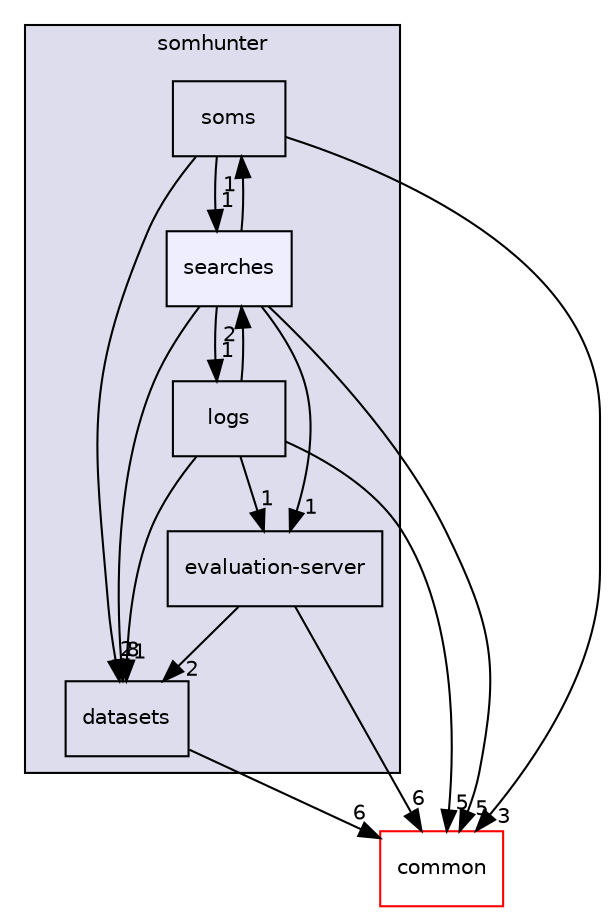 digraph "src/somhunter/searches" {
  compound=true
  node [ fontsize="10", fontname="Helvetica"];
  edge [ labelfontsize="10", labelfontname="Helvetica"];
  subgraph clusterdir_cbaf2f19bfda0c28ea5a0cb4e99e0b36 {
    graph [ bgcolor="#ddddee", pencolor="black", label="somhunter" fontname="Helvetica", fontsize="10", URL="dir_cbaf2f19bfda0c28ea5a0cb4e99e0b36.html"]
  dir_17110777e452f876bf533db153f629af [shape=box label="evaluation-server" URL="dir_17110777e452f876bf533db153f629af.html"];
  dir_6e94472cccef9e1b2118e0ad8d76a0c7 [shape=box label="soms" URL="dir_6e94472cccef9e1b2118e0ad8d76a0c7.html"];
  dir_7b4ab95082add94564b46f6cf4015ea9 [shape=box label="logs" URL="dir_7b4ab95082add94564b46f6cf4015ea9.html"];
  dir_b7f3fb37dc83b0390c31d8e85a953c0e [shape=box label="datasets" URL="dir_b7f3fb37dc83b0390c31d8e85a953c0e.html"];
  dir_b55595128ba80987f9e7d89ba01e28bc [shape=box, label="searches", style="filled", fillcolor="#eeeeff", pencolor="black", URL="dir_b55595128ba80987f9e7d89ba01e28bc.html"];
  }
  dir_fdedb0aba14d44ce9d99bc100e026e6a [shape=box label="common" fillcolor="white" style="filled" color="red" URL="dir_fdedb0aba14d44ce9d99bc100e026e6a.html"];
  dir_17110777e452f876bf533db153f629af->dir_b7f3fb37dc83b0390c31d8e85a953c0e [headlabel="2", labeldistance=1.5 headhref="dir_000013_000012.html"];
  dir_17110777e452f876bf533db153f629af->dir_fdedb0aba14d44ce9d99bc100e026e6a [headlabel="6", labeldistance=1.5 headhref="dir_000013_000003.html"];
  dir_7b4ab95082add94564b46f6cf4015ea9->dir_17110777e452f876bf533db153f629af [headlabel="1", labeldistance=1.5 headhref="dir_000015_000013.html"];
  dir_7b4ab95082add94564b46f6cf4015ea9->dir_b55595128ba80987f9e7d89ba01e28bc [headlabel="2", labeldistance=1.5 headhref="dir_000015_000017.html"];
  dir_7b4ab95082add94564b46f6cf4015ea9->dir_b7f3fb37dc83b0390c31d8e85a953c0e [headlabel="1", labeldistance=1.5 headhref="dir_000015_000012.html"];
  dir_7b4ab95082add94564b46f6cf4015ea9->dir_fdedb0aba14d44ce9d99bc100e026e6a [headlabel="5", labeldistance=1.5 headhref="dir_000015_000003.html"];
  dir_b55595128ba80987f9e7d89ba01e28bc->dir_17110777e452f876bf533db153f629af [headlabel="1", labeldistance=1.5 headhref="dir_000017_000013.html"];
  dir_b55595128ba80987f9e7d89ba01e28bc->dir_6e94472cccef9e1b2118e0ad8d76a0c7 [headlabel="1", labeldistance=1.5 headhref="dir_000017_000018.html"];
  dir_b55595128ba80987f9e7d89ba01e28bc->dir_7b4ab95082add94564b46f6cf4015ea9 [headlabel="1", labeldistance=1.5 headhref="dir_000017_000015.html"];
  dir_b55595128ba80987f9e7d89ba01e28bc->dir_b7f3fb37dc83b0390c31d8e85a953c0e [headlabel="8", labeldistance=1.5 headhref="dir_000017_000012.html"];
  dir_b55595128ba80987f9e7d89ba01e28bc->dir_fdedb0aba14d44ce9d99bc100e026e6a [headlabel="5", labeldistance=1.5 headhref="dir_000017_000003.html"];
  dir_b7f3fb37dc83b0390c31d8e85a953c0e->dir_fdedb0aba14d44ce9d99bc100e026e6a [headlabel="6", labeldistance=1.5 headhref="dir_000012_000003.html"];
  dir_6e94472cccef9e1b2118e0ad8d76a0c7->dir_b55595128ba80987f9e7d89ba01e28bc [headlabel="1", labeldistance=1.5 headhref="dir_000018_000017.html"];
  dir_6e94472cccef9e1b2118e0ad8d76a0c7->dir_b7f3fb37dc83b0390c31d8e85a953c0e [headlabel="2", labeldistance=1.5 headhref="dir_000018_000012.html"];
  dir_6e94472cccef9e1b2118e0ad8d76a0c7->dir_fdedb0aba14d44ce9d99bc100e026e6a [headlabel="3", labeldistance=1.5 headhref="dir_000018_000003.html"];
}
